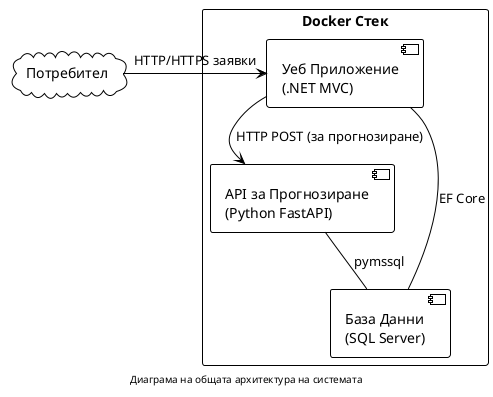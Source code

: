 @startuml
!theme plain
!pragma layout smetana

cloud "Потребител" as User

rectangle "Docker Стек" {
  [Уеб Приложение\n(.NET MVC)] as WebApp_Container
  [API за Прогнозиране\n(Python FastAPI)] as Python_Container
  [База Данни\n(SQL Server)] as DB_Container

  WebApp_Container -- DB_Container : EF Core
  WebApp_Container --> Python_Container : HTTP POST (за прогнозиране)
  Python_Container -- DB_Container : pymssql
}

User -left-> WebApp_Container : HTTP/HTTPS заявки

footer "Диаграма на общата архитектура на системата"
@enduml